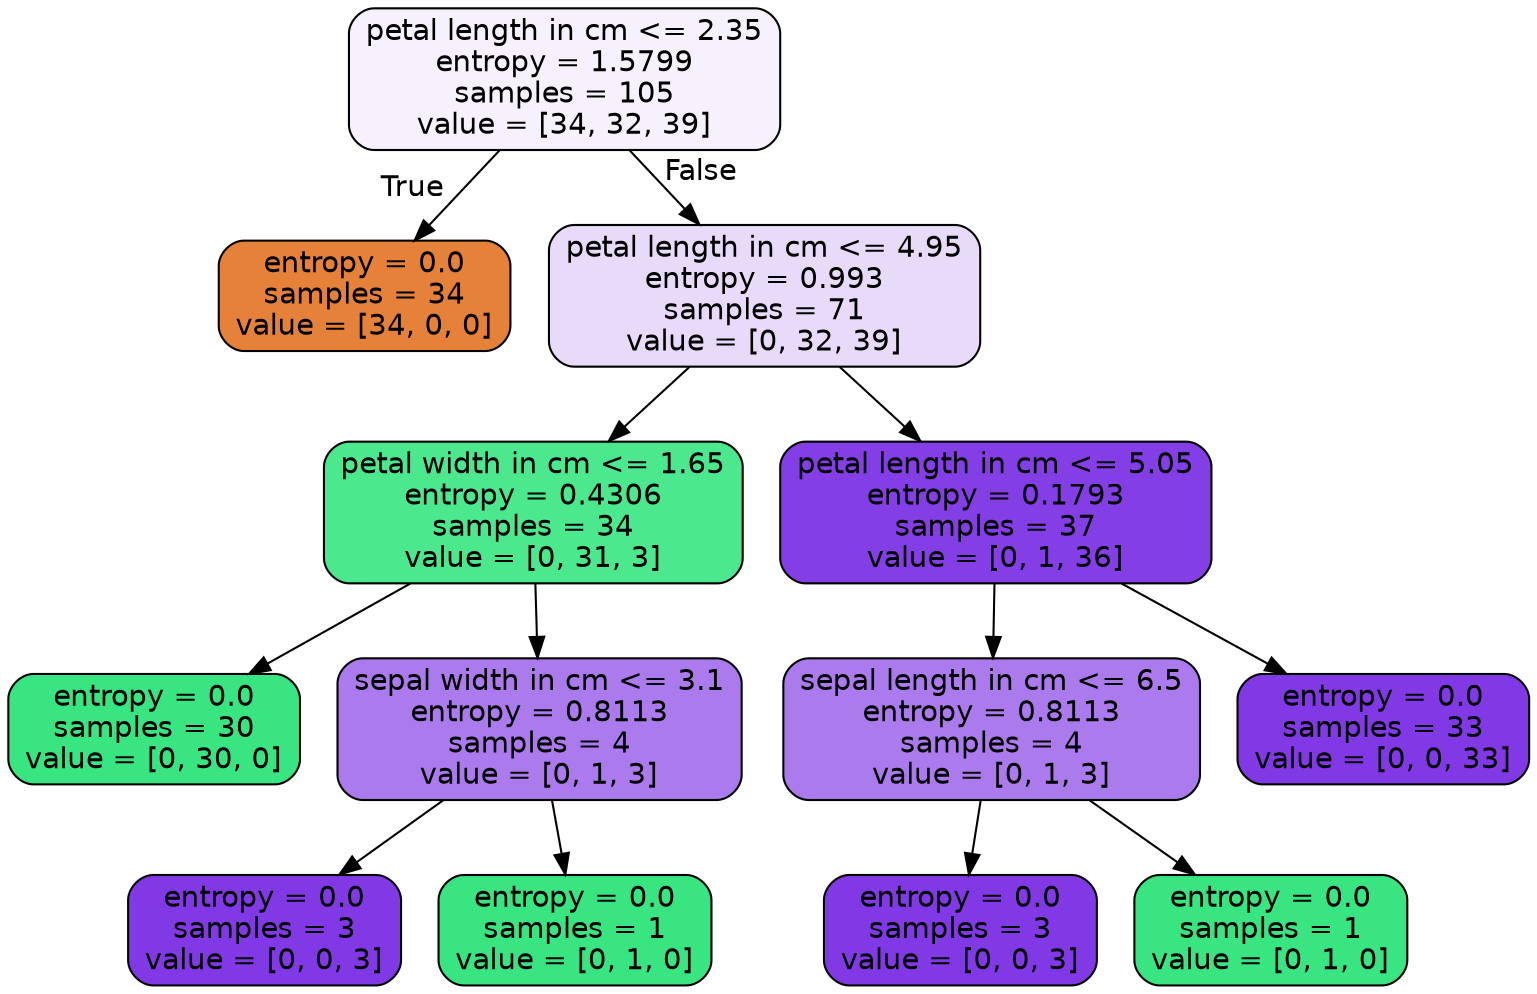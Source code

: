 digraph Tree {
node [shape=box, style="filled, rounded", color="black", fontname=helvetica] ;
edge [fontname=helvetica] ;
0 [label="petal length in cm <= 2.35\nentropy = 1.5799\nsamples = 105\nvalue = [34, 32, 39]", fillcolor="#8139e512"] ;
1 [label="entropy = 0.0\nsamples = 34\nvalue = [34, 0, 0]", fillcolor="#e58139ff"] ;
0 -> 1 [labeldistance=2.5, labelangle=45, headlabel="True"] ;
2 [label="petal length in cm <= 4.95\nentropy = 0.993\nsamples = 71\nvalue = [0, 32, 39]", fillcolor="#8139e52e"] ;
0 -> 2 [labeldistance=2.5, labelangle=-45, headlabel="False"] ;
3 [label="petal width in cm <= 1.65\nentropy = 0.4306\nsamples = 34\nvalue = [0, 31, 3]", fillcolor="#39e581e6"] ;
2 -> 3 ;
4 [label="entropy = 0.0\nsamples = 30\nvalue = [0, 30, 0]", fillcolor="#39e581ff"] ;
3 -> 4 ;
5 [label="sepal width in cm <= 3.1\nentropy = 0.8113\nsamples = 4\nvalue = [0, 1, 3]", fillcolor="#8139e5aa"] ;
3 -> 5 ;
6 [label="entropy = 0.0\nsamples = 3\nvalue = [0, 0, 3]", fillcolor="#8139e5ff"] ;
5 -> 6 ;
7 [label="entropy = 0.0\nsamples = 1\nvalue = [0, 1, 0]", fillcolor="#39e581ff"] ;
5 -> 7 ;
8 [label="petal length in cm <= 5.05\nentropy = 0.1793\nsamples = 37\nvalue = [0, 1, 36]", fillcolor="#8139e5f8"] ;
2 -> 8 ;
9 [label="sepal length in cm <= 6.5\nentropy = 0.8113\nsamples = 4\nvalue = [0, 1, 3]", fillcolor="#8139e5aa"] ;
8 -> 9 ;
10 [label="entropy = 0.0\nsamples = 3\nvalue = [0, 0, 3]", fillcolor="#8139e5ff"] ;
9 -> 10 ;
11 [label="entropy = 0.0\nsamples = 1\nvalue = [0, 1, 0]", fillcolor="#39e581ff"] ;
9 -> 11 ;
12 [label="entropy = 0.0\nsamples = 33\nvalue = [0, 0, 33]", fillcolor="#8139e5ff"] ;
8 -> 12 ;
}